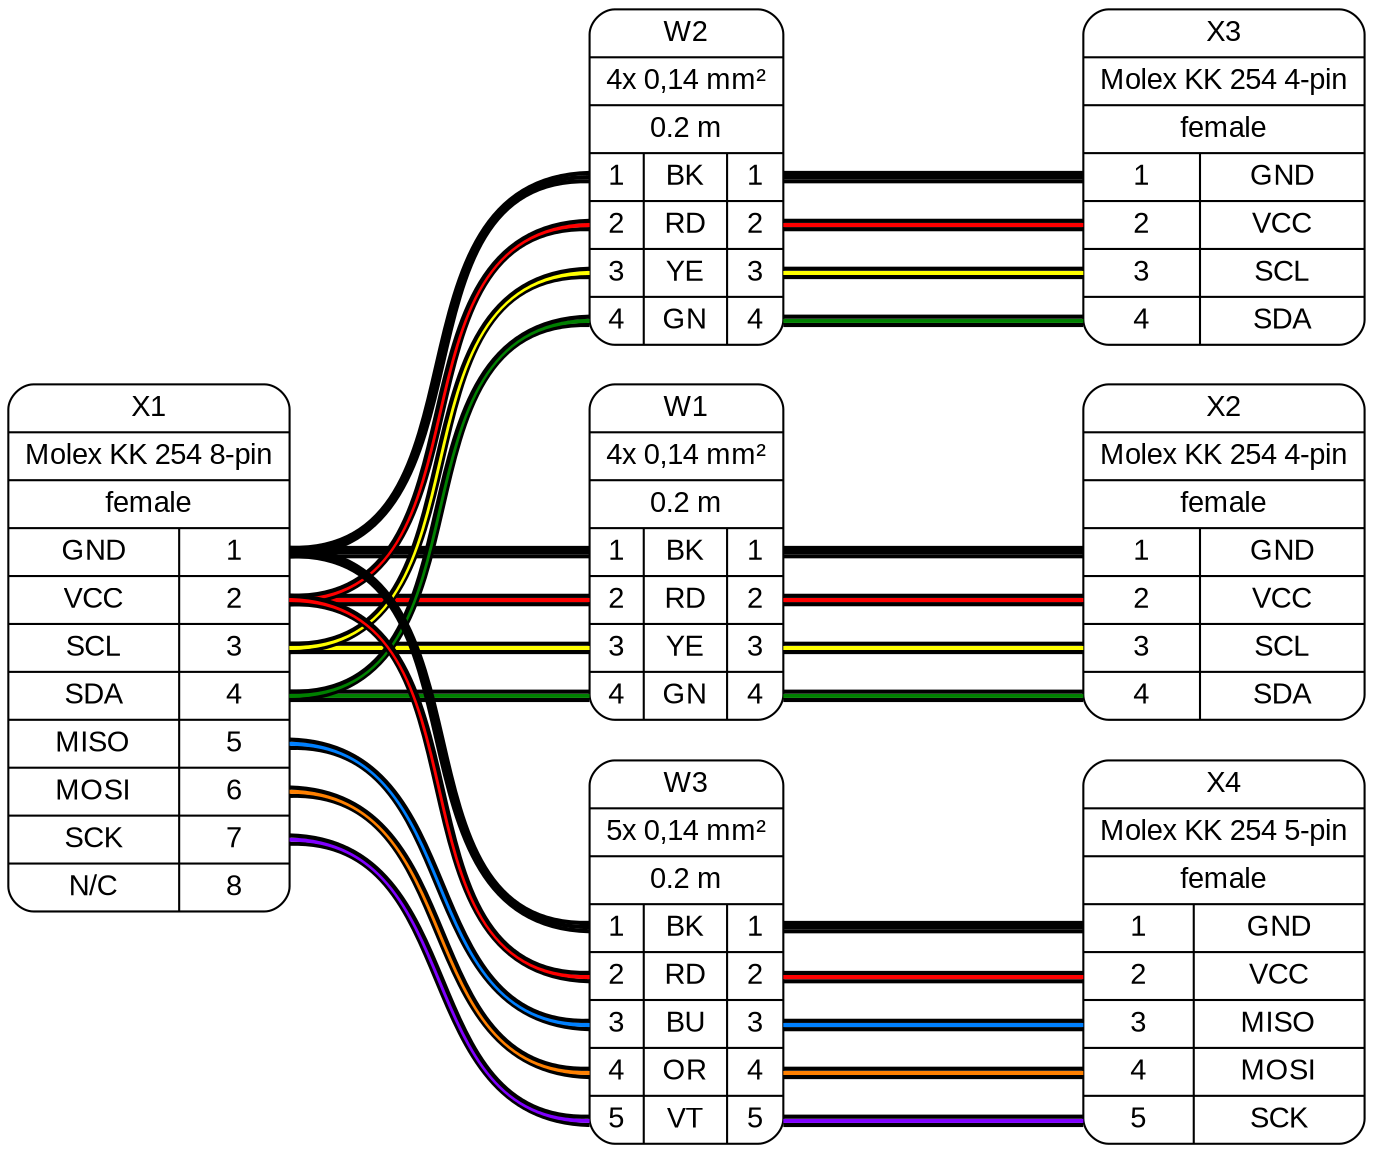 graph G {
    graph [rankdir = LR, ranksep=2, fontname = "arial"];
    edge [arrowhead=none, fontname = "arial"];
    node [shape=record, style=rounded, fontname = "arial"];

    X1[label="X1 | Molex KK 254 8-pin | female | {{GND|VCC|SCL|SDA|MISO|MOSI|SCK|N/C} | {<p1>1|<p2>2|<p3>3|<p4>4|<p5>5|<p6>6|<p7>7|<p8>8}} "];
    X2[label="X2 | Molex KK 254 4-pin | female | {{<p1>1|<p2>2|<p3>3|<p4>4} | {GND|VCC|SCL|SDA}}"];
    X3[label="X3 | Molex KK 254 4-pin | female | {{<p1>1|<p2>2|<p3>3|<p4>4} | {GND|VCC|SCL|SDA}}"];
    X4[label="X4 | Molex KK 254 5-pin | female | {{<p1>1|<p2>2|<p3>3|<p4>4|<p5>5} | {GND|VCC|MISO|MOSI|SCK}}"];

    W1[label="W1 | 4x 0,14 mm² | 0.2 m | {{<w1i>1|<w2i>2|<w3i>3|<w4i>4}|{BK|RD|YE|GN}|{<w1o>1|<w2o>2|<w3o>3|<w4o>4}}}"];
    W2[label="W2 | 4x 0,14 mm² | 0.2 m | {{<w1i>1|<w2i>2|<w3i>3|<w4i>4}|{BK|RD|YE|GN}|{<w1o>1|<w2o>2|<w3o>3|<w4o>4}}}"];
    W3[label="W3 | 5x 0,14 mm² | 0.2 m | {{<w1i>1|<w2i>2|<w3i>3|<w4i>4|<w5i>5}|{BK|RD|BU|OR|VT}|{<w1o>1|<w2o>2|<w3o>3|<w4o>4|<w5o>5}}}"];

    {edge[style=bold]
        // GND
        {edge[color="#000000:#000000:#000000"]
            X1:p1 -- W1:w1i; W1:w1o -- X2:p1;
            X1:p1 -- W2:w1i; W2:w1o -- X3:p1;
            X1:p1 -- W3:w1i; W3:w1o -- X4:p1;
        }

        // VCC
        {edge[color="#000000:#ff0000:#000000"]
            X1:p2 -- W1:w2i; W1:w2o -- X2:p2;
            X1:p2 -- W2:w2i; W2:w2o -- X3:p2;
            X1:p2 -- W3:w2i; W3:w2o -- X4:p2;
        }

        // SCL
        {edge[color="#000000:#ffff00:#000000"]
            X1:p3 -- W1:w3i; W1:w3o -- X2:p3;
            X1:p3 -- W2:w3i; W2:w3o -- X3:p3;
        }

        // SDA
        {edge[color="#000000:#008000:#000000"]
            X1:p4 -- W1:w4i; W1:w4o -- X2:p4;
            X1:p4 -- W2:w4i; W2:w4o -- X3:p4;
        }

        // SPI
        {edge[color="#0000:#0080ff:#000000"] X1:p5 -- W3:w3i; W3:w3o -- X4:p3; }
        {edge[color="#0000:#ff8000:#000000"] X1:p6 -- W3:w4i; W3:w4o -- X4:p4; }
        {edge[color="#0000:#8000ff:#000000"] X1:p7 -- W3:w5i; W3:w5o -- X4:p5; }
    }
}
